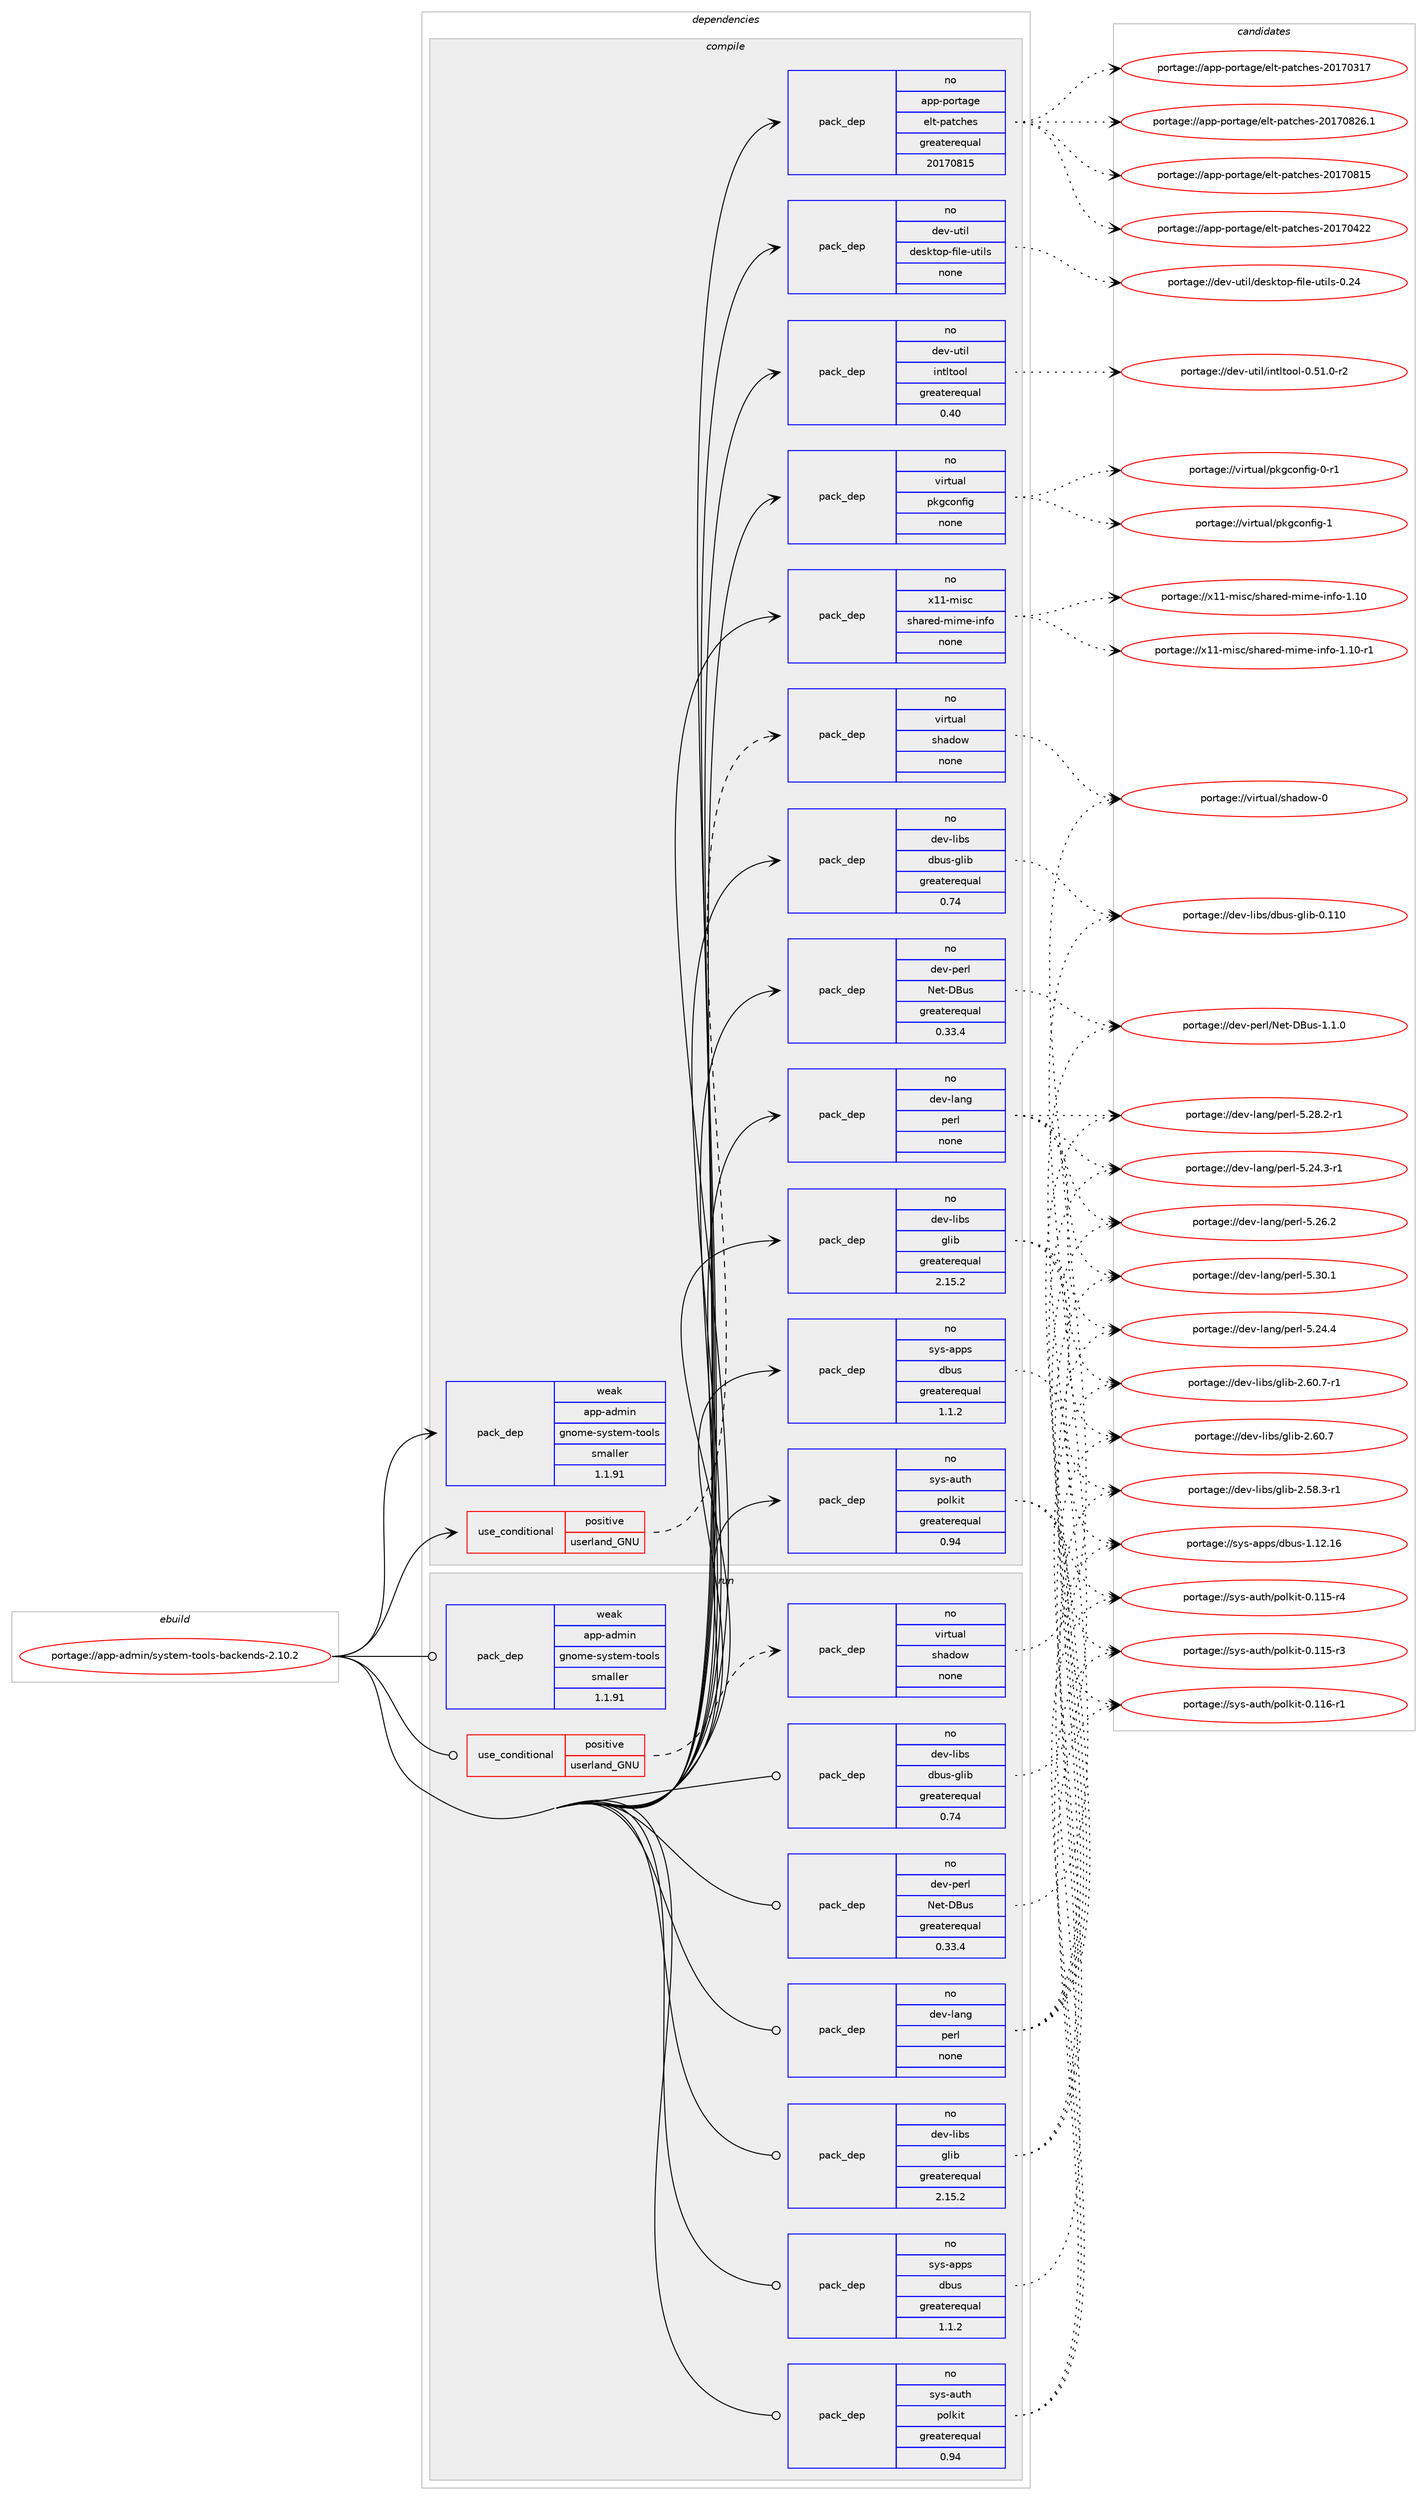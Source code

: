 digraph prolog {

# *************
# Graph options
# *************

newrank=true;
concentrate=true;
compound=true;
graph [rankdir=LR,fontname=Helvetica,fontsize=10,ranksep=1.5];#, ranksep=2.5, nodesep=0.2];
edge  [arrowhead=vee];
node  [fontname=Helvetica,fontsize=10];

# **********
# The ebuild
# **********

subgraph cluster_leftcol {
color=gray;
label=<<i>ebuild</i>>;
id [label="portage://app-admin/system-tools-backends-2.10.2", color=red, width=4, href="../app-admin/system-tools-backends-2.10.2.svg"];
}

# ****************
# The dependencies
# ****************

subgraph cluster_midcol {
color=gray;
label=<<i>dependencies</i>>;
subgraph cluster_compile {
fillcolor="#eeeeee";
style=filled;
label=<<i>compile</i>>;
subgraph cond153626 {
dependency650584 [label=<<TABLE BORDER="0" CELLBORDER="1" CELLSPACING="0" CELLPADDING="4"><TR><TD ROWSPAN="3" CELLPADDING="10">use_conditional</TD></TR><TR><TD>positive</TD></TR><TR><TD>userland_GNU</TD></TR></TABLE>>, shape=none, color=red];
subgraph pack488274 {
dependency650585 [label=<<TABLE BORDER="0" CELLBORDER="1" CELLSPACING="0" CELLPADDING="4" WIDTH="220"><TR><TD ROWSPAN="6" CELLPADDING="30">pack_dep</TD></TR><TR><TD WIDTH="110">no</TD></TR><TR><TD>virtual</TD></TR><TR><TD>shadow</TD></TR><TR><TD>none</TD></TR><TR><TD></TD></TR></TABLE>>, shape=none, color=blue];
}
dependency650584:e -> dependency650585:w [weight=20,style="dashed",arrowhead="vee"];
}
id:e -> dependency650584:w [weight=20,style="solid",arrowhead="vee"];
subgraph pack488275 {
dependency650586 [label=<<TABLE BORDER="0" CELLBORDER="1" CELLSPACING="0" CELLPADDING="4" WIDTH="220"><TR><TD ROWSPAN="6" CELLPADDING="30">pack_dep</TD></TR><TR><TD WIDTH="110">no</TD></TR><TR><TD>app-portage</TD></TR><TR><TD>elt-patches</TD></TR><TR><TD>greaterequal</TD></TR><TR><TD>20170815</TD></TR></TABLE>>, shape=none, color=blue];
}
id:e -> dependency650586:w [weight=20,style="solid",arrowhead="vee"];
subgraph pack488276 {
dependency650587 [label=<<TABLE BORDER="0" CELLBORDER="1" CELLSPACING="0" CELLPADDING="4" WIDTH="220"><TR><TD ROWSPAN="6" CELLPADDING="30">pack_dep</TD></TR><TR><TD WIDTH="110">no</TD></TR><TR><TD>dev-lang</TD></TR><TR><TD>perl</TD></TR><TR><TD>none</TD></TR><TR><TD></TD></TR></TABLE>>, shape=none, color=blue];
}
id:e -> dependency650587:w [weight=20,style="solid",arrowhead="vee"];
subgraph pack488277 {
dependency650588 [label=<<TABLE BORDER="0" CELLBORDER="1" CELLSPACING="0" CELLPADDING="4" WIDTH="220"><TR><TD ROWSPAN="6" CELLPADDING="30">pack_dep</TD></TR><TR><TD WIDTH="110">no</TD></TR><TR><TD>dev-libs</TD></TR><TR><TD>dbus-glib</TD></TR><TR><TD>greaterequal</TD></TR><TR><TD>0.74</TD></TR></TABLE>>, shape=none, color=blue];
}
id:e -> dependency650588:w [weight=20,style="solid",arrowhead="vee"];
subgraph pack488278 {
dependency650589 [label=<<TABLE BORDER="0" CELLBORDER="1" CELLSPACING="0" CELLPADDING="4" WIDTH="220"><TR><TD ROWSPAN="6" CELLPADDING="30">pack_dep</TD></TR><TR><TD WIDTH="110">no</TD></TR><TR><TD>dev-libs</TD></TR><TR><TD>glib</TD></TR><TR><TD>greaterequal</TD></TR><TR><TD>2.15.2</TD></TR></TABLE>>, shape=none, color=blue];
}
id:e -> dependency650589:w [weight=20,style="solid",arrowhead="vee"];
subgraph pack488279 {
dependency650590 [label=<<TABLE BORDER="0" CELLBORDER="1" CELLSPACING="0" CELLPADDING="4" WIDTH="220"><TR><TD ROWSPAN="6" CELLPADDING="30">pack_dep</TD></TR><TR><TD WIDTH="110">no</TD></TR><TR><TD>dev-perl</TD></TR><TR><TD>Net-DBus</TD></TR><TR><TD>greaterequal</TD></TR><TR><TD>0.33.4</TD></TR></TABLE>>, shape=none, color=blue];
}
id:e -> dependency650590:w [weight=20,style="solid",arrowhead="vee"];
subgraph pack488280 {
dependency650591 [label=<<TABLE BORDER="0" CELLBORDER="1" CELLSPACING="0" CELLPADDING="4" WIDTH="220"><TR><TD ROWSPAN="6" CELLPADDING="30">pack_dep</TD></TR><TR><TD WIDTH="110">no</TD></TR><TR><TD>dev-util</TD></TR><TR><TD>desktop-file-utils</TD></TR><TR><TD>none</TD></TR><TR><TD></TD></TR></TABLE>>, shape=none, color=blue];
}
id:e -> dependency650591:w [weight=20,style="solid",arrowhead="vee"];
subgraph pack488281 {
dependency650592 [label=<<TABLE BORDER="0" CELLBORDER="1" CELLSPACING="0" CELLPADDING="4" WIDTH="220"><TR><TD ROWSPAN="6" CELLPADDING="30">pack_dep</TD></TR><TR><TD WIDTH="110">no</TD></TR><TR><TD>dev-util</TD></TR><TR><TD>intltool</TD></TR><TR><TD>greaterequal</TD></TR><TR><TD>0.40</TD></TR></TABLE>>, shape=none, color=blue];
}
id:e -> dependency650592:w [weight=20,style="solid",arrowhead="vee"];
subgraph pack488282 {
dependency650593 [label=<<TABLE BORDER="0" CELLBORDER="1" CELLSPACING="0" CELLPADDING="4" WIDTH="220"><TR><TD ROWSPAN="6" CELLPADDING="30">pack_dep</TD></TR><TR><TD WIDTH="110">no</TD></TR><TR><TD>sys-apps</TD></TR><TR><TD>dbus</TD></TR><TR><TD>greaterequal</TD></TR><TR><TD>1.1.2</TD></TR></TABLE>>, shape=none, color=blue];
}
id:e -> dependency650593:w [weight=20,style="solid",arrowhead="vee"];
subgraph pack488283 {
dependency650594 [label=<<TABLE BORDER="0" CELLBORDER="1" CELLSPACING="0" CELLPADDING="4" WIDTH="220"><TR><TD ROWSPAN="6" CELLPADDING="30">pack_dep</TD></TR><TR><TD WIDTH="110">no</TD></TR><TR><TD>sys-auth</TD></TR><TR><TD>polkit</TD></TR><TR><TD>greaterequal</TD></TR><TR><TD>0.94</TD></TR></TABLE>>, shape=none, color=blue];
}
id:e -> dependency650594:w [weight=20,style="solid",arrowhead="vee"];
subgraph pack488284 {
dependency650595 [label=<<TABLE BORDER="0" CELLBORDER="1" CELLSPACING="0" CELLPADDING="4" WIDTH="220"><TR><TD ROWSPAN="6" CELLPADDING="30">pack_dep</TD></TR><TR><TD WIDTH="110">no</TD></TR><TR><TD>virtual</TD></TR><TR><TD>pkgconfig</TD></TR><TR><TD>none</TD></TR><TR><TD></TD></TR></TABLE>>, shape=none, color=blue];
}
id:e -> dependency650595:w [weight=20,style="solid",arrowhead="vee"];
subgraph pack488285 {
dependency650596 [label=<<TABLE BORDER="0" CELLBORDER="1" CELLSPACING="0" CELLPADDING="4" WIDTH="220"><TR><TD ROWSPAN="6" CELLPADDING="30">pack_dep</TD></TR><TR><TD WIDTH="110">no</TD></TR><TR><TD>x11-misc</TD></TR><TR><TD>shared-mime-info</TD></TR><TR><TD>none</TD></TR><TR><TD></TD></TR></TABLE>>, shape=none, color=blue];
}
id:e -> dependency650596:w [weight=20,style="solid",arrowhead="vee"];
subgraph pack488286 {
dependency650597 [label=<<TABLE BORDER="0" CELLBORDER="1" CELLSPACING="0" CELLPADDING="4" WIDTH="220"><TR><TD ROWSPAN="6" CELLPADDING="30">pack_dep</TD></TR><TR><TD WIDTH="110">weak</TD></TR><TR><TD>app-admin</TD></TR><TR><TD>gnome-system-tools</TD></TR><TR><TD>smaller</TD></TR><TR><TD>1.1.91</TD></TR></TABLE>>, shape=none, color=blue];
}
id:e -> dependency650597:w [weight=20,style="solid",arrowhead="vee"];
}
subgraph cluster_compileandrun {
fillcolor="#eeeeee";
style=filled;
label=<<i>compile and run</i>>;
}
subgraph cluster_run {
fillcolor="#eeeeee";
style=filled;
label=<<i>run</i>>;
subgraph cond153627 {
dependency650598 [label=<<TABLE BORDER="0" CELLBORDER="1" CELLSPACING="0" CELLPADDING="4"><TR><TD ROWSPAN="3" CELLPADDING="10">use_conditional</TD></TR><TR><TD>positive</TD></TR><TR><TD>userland_GNU</TD></TR></TABLE>>, shape=none, color=red];
subgraph pack488287 {
dependency650599 [label=<<TABLE BORDER="0" CELLBORDER="1" CELLSPACING="0" CELLPADDING="4" WIDTH="220"><TR><TD ROWSPAN="6" CELLPADDING="30">pack_dep</TD></TR><TR><TD WIDTH="110">no</TD></TR><TR><TD>virtual</TD></TR><TR><TD>shadow</TD></TR><TR><TD>none</TD></TR><TR><TD></TD></TR></TABLE>>, shape=none, color=blue];
}
dependency650598:e -> dependency650599:w [weight=20,style="dashed",arrowhead="vee"];
}
id:e -> dependency650598:w [weight=20,style="solid",arrowhead="odot"];
subgraph pack488288 {
dependency650600 [label=<<TABLE BORDER="0" CELLBORDER="1" CELLSPACING="0" CELLPADDING="4" WIDTH="220"><TR><TD ROWSPAN="6" CELLPADDING="30">pack_dep</TD></TR><TR><TD WIDTH="110">no</TD></TR><TR><TD>dev-lang</TD></TR><TR><TD>perl</TD></TR><TR><TD>none</TD></TR><TR><TD></TD></TR></TABLE>>, shape=none, color=blue];
}
id:e -> dependency650600:w [weight=20,style="solid",arrowhead="odot"];
subgraph pack488289 {
dependency650601 [label=<<TABLE BORDER="0" CELLBORDER="1" CELLSPACING="0" CELLPADDING="4" WIDTH="220"><TR><TD ROWSPAN="6" CELLPADDING="30">pack_dep</TD></TR><TR><TD WIDTH="110">no</TD></TR><TR><TD>dev-libs</TD></TR><TR><TD>dbus-glib</TD></TR><TR><TD>greaterequal</TD></TR><TR><TD>0.74</TD></TR></TABLE>>, shape=none, color=blue];
}
id:e -> dependency650601:w [weight=20,style="solid",arrowhead="odot"];
subgraph pack488290 {
dependency650602 [label=<<TABLE BORDER="0" CELLBORDER="1" CELLSPACING="0" CELLPADDING="4" WIDTH="220"><TR><TD ROWSPAN="6" CELLPADDING="30">pack_dep</TD></TR><TR><TD WIDTH="110">no</TD></TR><TR><TD>dev-libs</TD></TR><TR><TD>glib</TD></TR><TR><TD>greaterequal</TD></TR><TR><TD>2.15.2</TD></TR></TABLE>>, shape=none, color=blue];
}
id:e -> dependency650602:w [weight=20,style="solid",arrowhead="odot"];
subgraph pack488291 {
dependency650603 [label=<<TABLE BORDER="0" CELLBORDER="1" CELLSPACING="0" CELLPADDING="4" WIDTH="220"><TR><TD ROWSPAN="6" CELLPADDING="30">pack_dep</TD></TR><TR><TD WIDTH="110">no</TD></TR><TR><TD>dev-perl</TD></TR><TR><TD>Net-DBus</TD></TR><TR><TD>greaterequal</TD></TR><TR><TD>0.33.4</TD></TR></TABLE>>, shape=none, color=blue];
}
id:e -> dependency650603:w [weight=20,style="solid",arrowhead="odot"];
subgraph pack488292 {
dependency650604 [label=<<TABLE BORDER="0" CELLBORDER="1" CELLSPACING="0" CELLPADDING="4" WIDTH="220"><TR><TD ROWSPAN="6" CELLPADDING="30">pack_dep</TD></TR><TR><TD WIDTH="110">no</TD></TR><TR><TD>sys-apps</TD></TR><TR><TD>dbus</TD></TR><TR><TD>greaterequal</TD></TR><TR><TD>1.1.2</TD></TR></TABLE>>, shape=none, color=blue];
}
id:e -> dependency650604:w [weight=20,style="solid",arrowhead="odot"];
subgraph pack488293 {
dependency650605 [label=<<TABLE BORDER="0" CELLBORDER="1" CELLSPACING="0" CELLPADDING="4" WIDTH="220"><TR><TD ROWSPAN="6" CELLPADDING="30">pack_dep</TD></TR><TR><TD WIDTH="110">no</TD></TR><TR><TD>sys-auth</TD></TR><TR><TD>polkit</TD></TR><TR><TD>greaterequal</TD></TR><TR><TD>0.94</TD></TR></TABLE>>, shape=none, color=blue];
}
id:e -> dependency650605:w [weight=20,style="solid",arrowhead="odot"];
subgraph pack488294 {
dependency650606 [label=<<TABLE BORDER="0" CELLBORDER="1" CELLSPACING="0" CELLPADDING="4" WIDTH="220"><TR><TD ROWSPAN="6" CELLPADDING="30">pack_dep</TD></TR><TR><TD WIDTH="110">weak</TD></TR><TR><TD>app-admin</TD></TR><TR><TD>gnome-system-tools</TD></TR><TR><TD>smaller</TD></TR><TR><TD>1.1.91</TD></TR></TABLE>>, shape=none, color=blue];
}
id:e -> dependency650606:w [weight=20,style="solid",arrowhead="odot"];
}
}

# **************
# The candidates
# **************

subgraph cluster_choices {
rank=same;
color=gray;
label=<<i>candidates</i>>;

subgraph choice488274 {
color=black;
nodesep=1;
choice1181051141161179710847115104971001111194548 [label="portage://virtual/shadow-0", color=red, width=4,href="../virtual/shadow-0.svg"];
dependency650585:e -> choice1181051141161179710847115104971001111194548:w [style=dotted,weight="100"];
}
subgraph choice488275 {
color=black;
nodesep=1;
choice971121124511211111411697103101471011081164511297116991041011154550484955485650544649 [label="portage://app-portage/elt-patches-20170826.1", color=red, width=4,href="../app-portage/elt-patches-20170826.1.svg"];
choice97112112451121111141169710310147101108116451129711699104101115455048495548564953 [label="portage://app-portage/elt-patches-20170815", color=red, width=4,href="../app-portage/elt-patches-20170815.svg"];
choice97112112451121111141169710310147101108116451129711699104101115455048495548525050 [label="portage://app-portage/elt-patches-20170422", color=red, width=4,href="../app-portage/elt-patches-20170422.svg"];
choice97112112451121111141169710310147101108116451129711699104101115455048495548514955 [label="portage://app-portage/elt-patches-20170317", color=red, width=4,href="../app-portage/elt-patches-20170317.svg"];
dependency650586:e -> choice971121124511211111411697103101471011081164511297116991041011154550484955485650544649:w [style=dotted,weight="100"];
dependency650586:e -> choice97112112451121111141169710310147101108116451129711699104101115455048495548564953:w [style=dotted,weight="100"];
dependency650586:e -> choice97112112451121111141169710310147101108116451129711699104101115455048495548525050:w [style=dotted,weight="100"];
dependency650586:e -> choice97112112451121111141169710310147101108116451129711699104101115455048495548514955:w [style=dotted,weight="100"];
}
subgraph choice488276 {
color=black;
nodesep=1;
choice10010111845108971101034711210111410845534651484649 [label="portage://dev-lang/perl-5.30.1", color=red, width=4,href="../dev-lang/perl-5.30.1.svg"];
choice100101118451089711010347112101114108455346505646504511449 [label="portage://dev-lang/perl-5.28.2-r1", color=red, width=4,href="../dev-lang/perl-5.28.2-r1.svg"];
choice10010111845108971101034711210111410845534650544650 [label="portage://dev-lang/perl-5.26.2", color=red, width=4,href="../dev-lang/perl-5.26.2.svg"];
choice10010111845108971101034711210111410845534650524652 [label="portage://dev-lang/perl-5.24.4", color=red, width=4,href="../dev-lang/perl-5.24.4.svg"];
choice100101118451089711010347112101114108455346505246514511449 [label="portage://dev-lang/perl-5.24.3-r1", color=red, width=4,href="../dev-lang/perl-5.24.3-r1.svg"];
dependency650587:e -> choice10010111845108971101034711210111410845534651484649:w [style=dotted,weight="100"];
dependency650587:e -> choice100101118451089711010347112101114108455346505646504511449:w [style=dotted,weight="100"];
dependency650587:e -> choice10010111845108971101034711210111410845534650544650:w [style=dotted,weight="100"];
dependency650587:e -> choice10010111845108971101034711210111410845534650524652:w [style=dotted,weight="100"];
dependency650587:e -> choice100101118451089711010347112101114108455346505246514511449:w [style=dotted,weight="100"];
}
subgraph choice488277 {
color=black;
nodesep=1;
choice100101118451081059811547100981171154510310810598454846494948 [label="portage://dev-libs/dbus-glib-0.110", color=red, width=4,href="../dev-libs/dbus-glib-0.110.svg"];
dependency650588:e -> choice100101118451081059811547100981171154510310810598454846494948:w [style=dotted,weight="100"];
}
subgraph choice488278 {
color=black;
nodesep=1;
choice10010111845108105981154710310810598455046544846554511449 [label="portage://dev-libs/glib-2.60.7-r1", color=red, width=4,href="../dev-libs/glib-2.60.7-r1.svg"];
choice1001011184510810598115471031081059845504654484655 [label="portage://dev-libs/glib-2.60.7", color=red, width=4,href="../dev-libs/glib-2.60.7.svg"];
choice10010111845108105981154710310810598455046535646514511449 [label="portage://dev-libs/glib-2.58.3-r1", color=red, width=4,href="../dev-libs/glib-2.58.3-r1.svg"];
dependency650589:e -> choice10010111845108105981154710310810598455046544846554511449:w [style=dotted,weight="100"];
dependency650589:e -> choice1001011184510810598115471031081059845504654484655:w [style=dotted,weight="100"];
dependency650589:e -> choice10010111845108105981154710310810598455046535646514511449:w [style=dotted,weight="100"];
}
subgraph choice488279 {
color=black;
nodesep=1;
choice100101118451121011141084778101116456866117115454946494648 [label="portage://dev-perl/Net-DBus-1.1.0", color=red, width=4,href="../dev-perl/Net-DBus-1.1.0.svg"];
dependency650590:e -> choice100101118451121011141084778101116456866117115454946494648:w [style=dotted,weight="100"];
}
subgraph choice488280 {
color=black;
nodesep=1;
choice100101118451171161051084710010111510711611111245102105108101451171161051081154548465052 [label="portage://dev-util/desktop-file-utils-0.24", color=red, width=4,href="../dev-util/desktop-file-utils-0.24.svg"];
dependency650591:e -> choice100101118451171161051084710010111510711611111245102105108101451171161051081154548465052:w [style=dotted,weight="100"];
}
subgraph choice488281 {
color=black;
nodesep=1;
choice1001011184511711610510847105110116108116111111108454846534946484511450 [label="portage://dev-util/intltool-0.51.0-r2", color=red, width=4,href="../dev-util/intltool-0.51.0-r2.svg"];
dependency650592:e -> choice1001011184511711610510847105110116108116111111108454846534946484511450:w [style=dotted,weight="100"];
}
subgraph choice488282 {
color=black;
nodesep=1;
choice115121115459711211211547100981171154549464950464954 [label="portage://sys-apps/dbus-1.12.16", color=red, width=4,href="../sys-apps/dbus-1.12.16.svg"];
dependency650593:e -> choice115121115459711211211547100981171154549464950464954:w [style=dotted,weight="100"];
}
subgraph choice488283 {
color=black;
nodesep=1;
choice1151211154597117116104471121111081071051164548464949544511449 [label="portage://sys-auth/polkit-0.116-r1", color=red, width=4,href="../sys-auth/polkit-0.116-r1.svg"];
choice1151211154597117116104471121111081071051164548464949534511452 [label="portage://sys-auth/polkit-0.115-r4", color=red, width=4,href="../sys-auth/polkit-0.115-r4.svg"];
choice1151211154597117116104471121111081071051164548464949534511451 [label="portage://sys-auth/polkit-0.115-r3", color=red, width=4,href="../sys-auth/polkit-0.115-r3.svg"];
dependency650594:e -> choice1151211154597117116104471121111081071051164548464949544511449:w [style=dotted,weight="100"];
dependency650594:e -> choice1151211154597117116104471121111081071051164548464949534511452:w [style=dotted,weight="100"];
dependency650594:e -> choice1151211154597117116104471121111081071051164548464949534511451:w [style=dotted,weight="100"];
}
subgraph choice488284 {
color=black;
nodesep=1;
choice1181051141161179710847112107103991111101021051034549 [label="portage://virtual/pkgconfig-1", color=red, width=4,href="../virtual/pkgconfig-1.svg"];
choice11810511411611797108471121071039911111010210510345484511449 [label="portage://virtual/pkgconfig-0-r1", color=red, width=4,href="../virtual/pkgconfig-0-r1.svg"];
dependency650595:e -> choice1181051141161179710847112107103991111101021051034549:w [style=dotted,weight="100"];
dependency650595:e -> choice11810511411611797108471121071039911111010210510345484511449:w [style=dotted,weight="100"];
}
subgraph choice488285 {
color=black;
nodesep=1;
choice120494945109105115994711510497114101100451091051091014510511010211145494649484511449 [label="portage://x11-misc/shared-mime-info-1.10-r1", color=red, width=4,href="../x11-misc/shared-mime-info-1.10-r1.svg"];
choice12049494510910511599471151049711410110045109105109101451051101021114549464948 [label="portage://x11-misc/shared-mime-info-1.10", color=red, width=4,href="../x11-misc/shared-mime-info-1.10.svg"];
dependency650596:e -> choice120494945109105115994711510497114101100451091051091014510511010211145494649484511449:w [style=dotted,weight="100"];
dependency650596:e -> choice12049494510910511599471151049711410110045109105109101451051101021114549464948:w [style=dotted,weight="100"];
}
subgraph choice488286 {
color=black;
nodesep=1;
}
subgraph choice488287 {
color=black;
nodesep=1;
choice1181051141161179710847115104971001111194548 [label="portage://virtual/shadow-0", color=red, width=4,href="../virtual/shadow-0.svg"];
dependency650599:e -> choice1181051141161179710847115104971001111194548:w [style=dotted,weight="100"];
}
subgraph choice488288 {
color=black;
nodesep=1;
choice10010111845108971101034711210111410845534651484649 [label="portage://dev-lang/perl-5.30.1", color=red, width=4,href="../dev-lang/perl-5.30.1.svg"];
choice100101118451089711010347112101114108455346505646504511449 [label="portage://dev-lang/perl-5.28.2-r1", color=red, width=4,href="../dev-lang/perl-5.28.2-r1.svg"];
choice10010111845108971101034711210111410845534650544650 [label="portage://dev-lang/perl-5.26.2", color=red, width=4,href="../dev-lang/perl-5.26.2.svg"];
choice10010111845108971101034711210111410845534650524652 [label="portage://dev-lang/perl-5.24.4", color=red, width=4,href="../dev-lang/perl-5.24.4.svg"];
choice100101118451089711010347112101114108455346505246514511449 [label="portage://dev-lang/perl-5.24.3-r1", color=red, width=4,href="../dev-lang/perl-5.24.3-r1.svg"];
dependency650600:e -> choice10010111845108971101034711210111410845534651484649:w [style=dotted,weight="100"];
dependency650600:e -> choice100101118451089711010347112101114108455346505646504511449:w [style=dotted,weight="100"];
dependency650600:e -> choice10010111845108971101034711210111410845534650544650:w [style=dotted,weight="100"];
dependency650600:e -> choice10010111845108971101034711210111410845534650524652:w [style=dotted,weight="100"];
dependency650600:e -> choice100101118451089711010347112101114108455346505246514511449:w [style=dotted,weight="100"];
}
subgraph choice488289 {
color=black;
nodesep=1;
choice100101118451081059811547100981171154510310810598454846494948 [label="portage://dev-libs/dbus-glib-0.110", color=red, width=4,href="../dev-libs/dbus-glib-0.110.svg"];
dependency650601:e -> choice100101118451081059811547100981171154510310810598454846494948:w [style=dotted,weight="100"];
}
subgraph choice488290 {
color=black;
nodesep=1;
choice10010111845108105981154710310810598455046544846554511449 [label="portage://dev-libs/glib-2.60.7-r1", color=red, width=4,href="../dev-libs/glib-2.60.7-r1.svg"];
choice1001011184510810598115471031081059845504654484655 [label="portage://dev-libs/glib-2.60.7", color=red, width=4,href="../dev-libs/glib-2.60.7.svg"];
choice10010111845108105981154710310810598455046535646514511449 [label="portage://dev-libs/glib-2.58.3-r1", color=red, width=4,href="../dev-libs/glib-2.58.3-r1.svg"];
dependency650602:e -> choice10010111845108105981154710310810598455046544846554511449:w [style=dotted,weight="100"];
dependency650602:e -> choice1001011184510810598115471031081059845504654484655:w [style=dotted,weight="100"];
dependency650602:e -> choice10010111845108105981154710310810598455046535646514511449:w [style=dotted,weight="100"];
}
subgraph choice488291 {
color=black;
nodesep=1;
choice100101118451121011141084778101116456866117115454946494648 [label="portage://dev-perl/Net-DBus-1.1.0", color=red, width=4,href="../dev-perl/Net-DBus-1.1.0.svg"];
dependency650603:e -> choice100101118451121011141084778101116456866117115454946494648:w [style=dotted,weight="100"];
}
subgraph choice488292 {
color=black;
nodesep=1;
choice115121115459711211211547100981171154549464950464954 [label="portage://sys-apps/dbus-1.12.16", color=red, width=4,href="../sys-apps/dbus-1.12.16.svg"];
dependency650604:e -> choice115121115459711211211547100981171154549464950464954:w [style=dotted,weight="100"];
}
subgraph choice488293 {
color=black;
nodesep=1;
choice1151211154597117116104471121111081071051164548464949544511449 [label="portage://sys-auth/polkit-0.116-r1", color=red, width=4,href="../sys-auth/polkit-0.116-r1.svg"];
choice1151211154597117116104471121111081071051164548464949534511452 [label="portage://sys-auth/polkit-0.115-r4", color=red, width=4,href="../sys-auth/polkit-0.115-r4.svg"];
choice1151211154597117116104471121111081071051164548464949534511451 [label="portage://sys-auth/polkit-0.115-r3", color=red, width=4,href="../sys-auth/polkit-0.115-r3.svg"];
dependency650605:e -> choice1151211154597117116104471121111081071051164548464949544511449:w [style=dotted,weight="100"];
dependency650605:e -> choice1151211154597117116104471121111081071051164548464949534511452:w [style=dotted,weight="100"];
dependency650605:e -> choice1151211154597117116104471121111081071051164548464949534511451:w [style=dotted,weight="100"];
}
subgraph choice488294 {
color=black;
nodesep=1;
}
}

}
